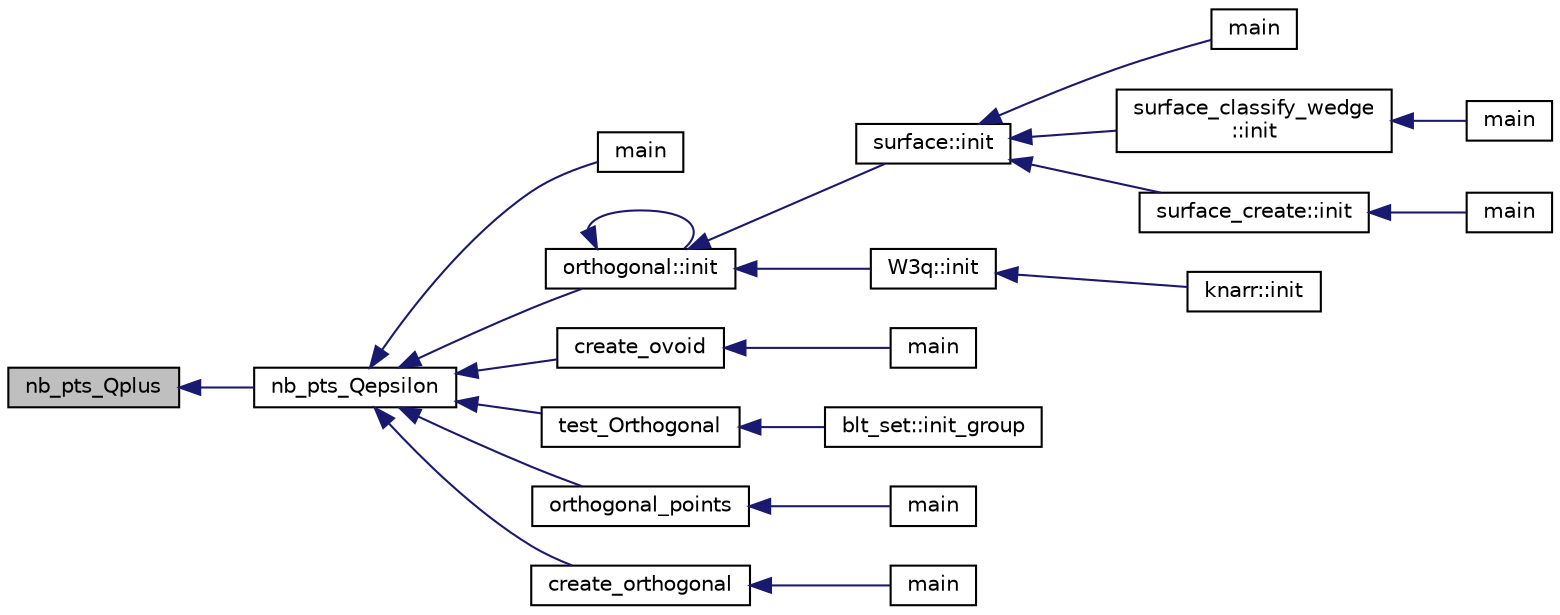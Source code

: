 digraph "nb_pts_Qplus"
{
  edge [fontname="Helvetica",fontsize="10",labelfontname="Helvetica",labelfontsize="10"];
  node [fontname="Helvetica",fontsize="10",shape=record];
  rankdir="LR";
  Node9953 [label="nb_pts_Qplus",height=0.2,width=0.4,color="black", fillcolor="grey75", style="filled", fontcolor="black"];
  Node9953 -> Node9954 [dir="back",color="midnightblue",fontsize="10",style="solid",fontname="Helvetica"];
  Node9954 [label="nb_pts_Qepsilon",height=0.2,width=0.4,color="black", fillcolor="white", style="filled",URL="$db/da0/lib_2foundations_2geometry_2orthogonal__points_8_c.html#acbf91472684f545d7c79eecc893cc250"];
  Node9954 -> Node9955 [dir="back",color="midnightblue",fontsize="10",style="solid",fontname="Helvetica"];
  Node9955 [label="main",height=0.2,width=0.4,color="black", fillcolor="white", style="filled",URL="$d1/d15/apps_2combinatorics_2orthogonal_8_c.html#a3c04138a5bfe5d72780bb7e82a18e627"];
  Node9954 -> Node9956 [dir="back",color="midnightblue",fontsize="10",style="solid",fontname="Helvetica"];
  Node9956 [label="orthogonal::init",height=0.2,width=0.4,color="black", fillcolor="white", style="filled",URL="$d7/daa/classorthogonal.html#a8bd53ba30f34ac50889503f0f3ef6deb"];
  Node9956 -> Node9956 [dir="back",color="midnightblue",fontsize="10",style="solid",fontname="Helvetica"];
  Node9956 -> Node9957 [dir="back",color="midnightblue",fontsize="10",style="solid",fontname="Helvetica"];
  Node9957 [label="surface::init",height=0.2,width=0.4,color="black", fillcolor="white", style="filled",URL="$d5/d88/classsurface.html#a90570b0ca6ab02988159f2c40cb27308"];
  Node9957 -> Node9958 [dir="back",color="midnightblue",fontsize="10",style="solid",fontname="Helvetica"];
  Node9958 [label="main",height=0.2,width=0.4,color="black", fillcolor="white", style="filled",URL="$d6/dc3/arc__lifting__main_8_c.html#a217dbf8b442f20279ea00b898af96f52"];
  Node9957 -> Node9959 [dir="back",color="midnightblue",fontsize="10",style="solid",fontname="Helvetica"];
  Node9959 [label="surface_classify_wedge\l::init",height=0.2,width=0.4,color="black", fillcolor="white", style="filled",URL="$d7/d5c/classsurface__classify__wedge.html#a43302106663b307aa8274a5112a7010a"];
  Node9959 -> Node9960 [dir="back",color="midnightblue",fontsize="10",style="solid",fontname="Helvetica"];
  Node9960 [label="main",height=0.2,width=0.4,color="black", fillcolor="white", style="filled",URL="$df/df8/surface__classify_8_c.html#a217dbf8b442f20279ea00b898af96f52"];
  Node9957 -> Node9961 [dir="back",color="midnightblue",fontsize="10",style="solid",fontname="Helvetica"];
  Node9961 [label="surface_create::init",height=0.2,width=0.4,color="black", fillcolor="white", style="filled",URL="$de/da4/classsurface__create.html#ab0db5c12825f778e3caf8aa4da02eb06"];
  Node9961 -> Node9962 [dir="back",color="midnightblue",fontsize="10",style="solid",fontname="Helvetica"];
  Node9962 [label="main",height=0.2,width=0.4,color="black", fillcolor="white", style="filled",URL="$d2/dfa/create__surface__main_8_c.html#a217dbf8b442f20279ea00b898af96f52"];
  Node9956 -> Node9963 [dir="back",color="midnightblue",fontsize="10",style="solid",fontname="Helvetica"];
  Node9963 [label="W3q::init",height=0.2,width=0.4,color="black", fillcolor="white", style="filled",URL="$de/d2c/class_w3q.html#a215fe070895a4915537fcb1bfba4f777"];
  Node9963 -> Node9964 [dir="back",color="midnightblue",fontsize="10",style="solid",fontname="Helvetica"];
  Node9964 [label="knarr::init",height=0.2,width=0.4,color="black", fillcolor="white", style="filled",URL="$d7/de5/classknarr.html#a1e25f28aeec8f316cc0ce81eb89e670e"];
  Node9954 -> Node9965 [dir="back",color="midnightblue",fontsize="10",style="solid",fontname="Helvetica"];
  Node9965 [label="create_ovoid",height=0.2,width=0.4,color="black", fillcolor="white", style="filled",URL="$d9/dbf/projective__space_2ovoid_8_c.html#a812088e2c64cb8a0834e9eacae4b92a6"];
  Node9965 -> Node9966 [dir="back",color="midnightblue",fontsize="10",style="solid",fontname="Helvetica"];
  Node9966 [label="main",height=0.2,width=0.4,color="black", fillcolor="white", style="filled",URL="$d9/dbf/projective__space_2ovoid_8_c.html#a3c04138a5bfe5d72780bb7e82a18e627"];
  Node9954 -> Node9967 [dir="back",color="midnightblue",fontsize="10",style="solid",fontname="Helvetica"];
  Node9967 [label="test_Orthogonal",height=0.2,width=0.4,color="black", fillcolor="white", style="filled",URL="$db/da0/lib_2foundations_2geometry_2orthogonal__points_8_c.html#a071f90f8a33649e2d4a8f5c9a401a4f4"];
  Node9967 -> Node9968 [dir="back",color="midnightblue",fontsize="10",style="solid",fontname="Helvetica"];
  Node9968 [label="blt_set::init_group",height=0.2,width=0.4,color="black", fillcolor="white", style="filled",URL="$d1/d3d/classblt__set.html#a9e5aede3bbac6f5e1dd31a8965bba200"];
  Node9954 -> Node9969 [dir="back",color="midnightblue",fontsize="10",style="solid",fontname="Helvetica"];
  Node9969 [label="orthogonal_points",height=0.2,width=0.4,color="black", fillcolor="white", style="filled",URL="$d7/d83/points_8_c.html#a2a86a595e599aecd619f0046595252e4"];
  Node9969 -> Node9970 [dir="back",color="midnightblue",fontsize="10",style="solid",fontname="Helvetica"];
  Node9970 [label="main",height=0.2,width=0.4,color="black", fillcolor="white", style="filled",URL="$d7/d83/points_8_c.html#a3c04138a5bfe5d72780bb7e82a18e627"];
  Node9954 -> Node9971 [dir="back",color="midnightblue",fontsize="10",style="solid",fontname="Helvetica"];
  Node9971 [label="create_orthogonal",height=0.2,width=0.4,color="black", fillcolor="white", style="filled",URL="$d4/d67/geometry_8h.html#af56e0787251ddb889edb236e423aff02"];
  Node9971 -> Node9972 [dir="back",color="midnightblue",fontsize="10",style="solid",fontname="Helvetica"];
  Node9972 [label="main",height=0.2,width=0.4,color="black", fillcolor="white", style="filled",URL="$d4/d6e/make__something_8_c.html#a217dbf8b442f20279ea00b898af96f52"];
}
